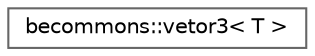 digraph "Graphical Class Hierarchy"
{
 // LATEX_PDF_SIZE
  bgcolor="transparent";
  edge [fontname=Helvetica,fontsize=10,labelfontname=Helvetica,labelfontsize=10];
  node [fontname=Helvetica,fontsize=10,shape=box,height=0.2,width=0.4];
  rankdir="LR";
  Node0 [id="Node000000",label="becommons::vetor3\< T \>",height=0.2,width=0.4,color="grey40", fillcolor="white", style="filled",URL="$structbecommons_1_1vetor3.html",tooltip=" "];
}
